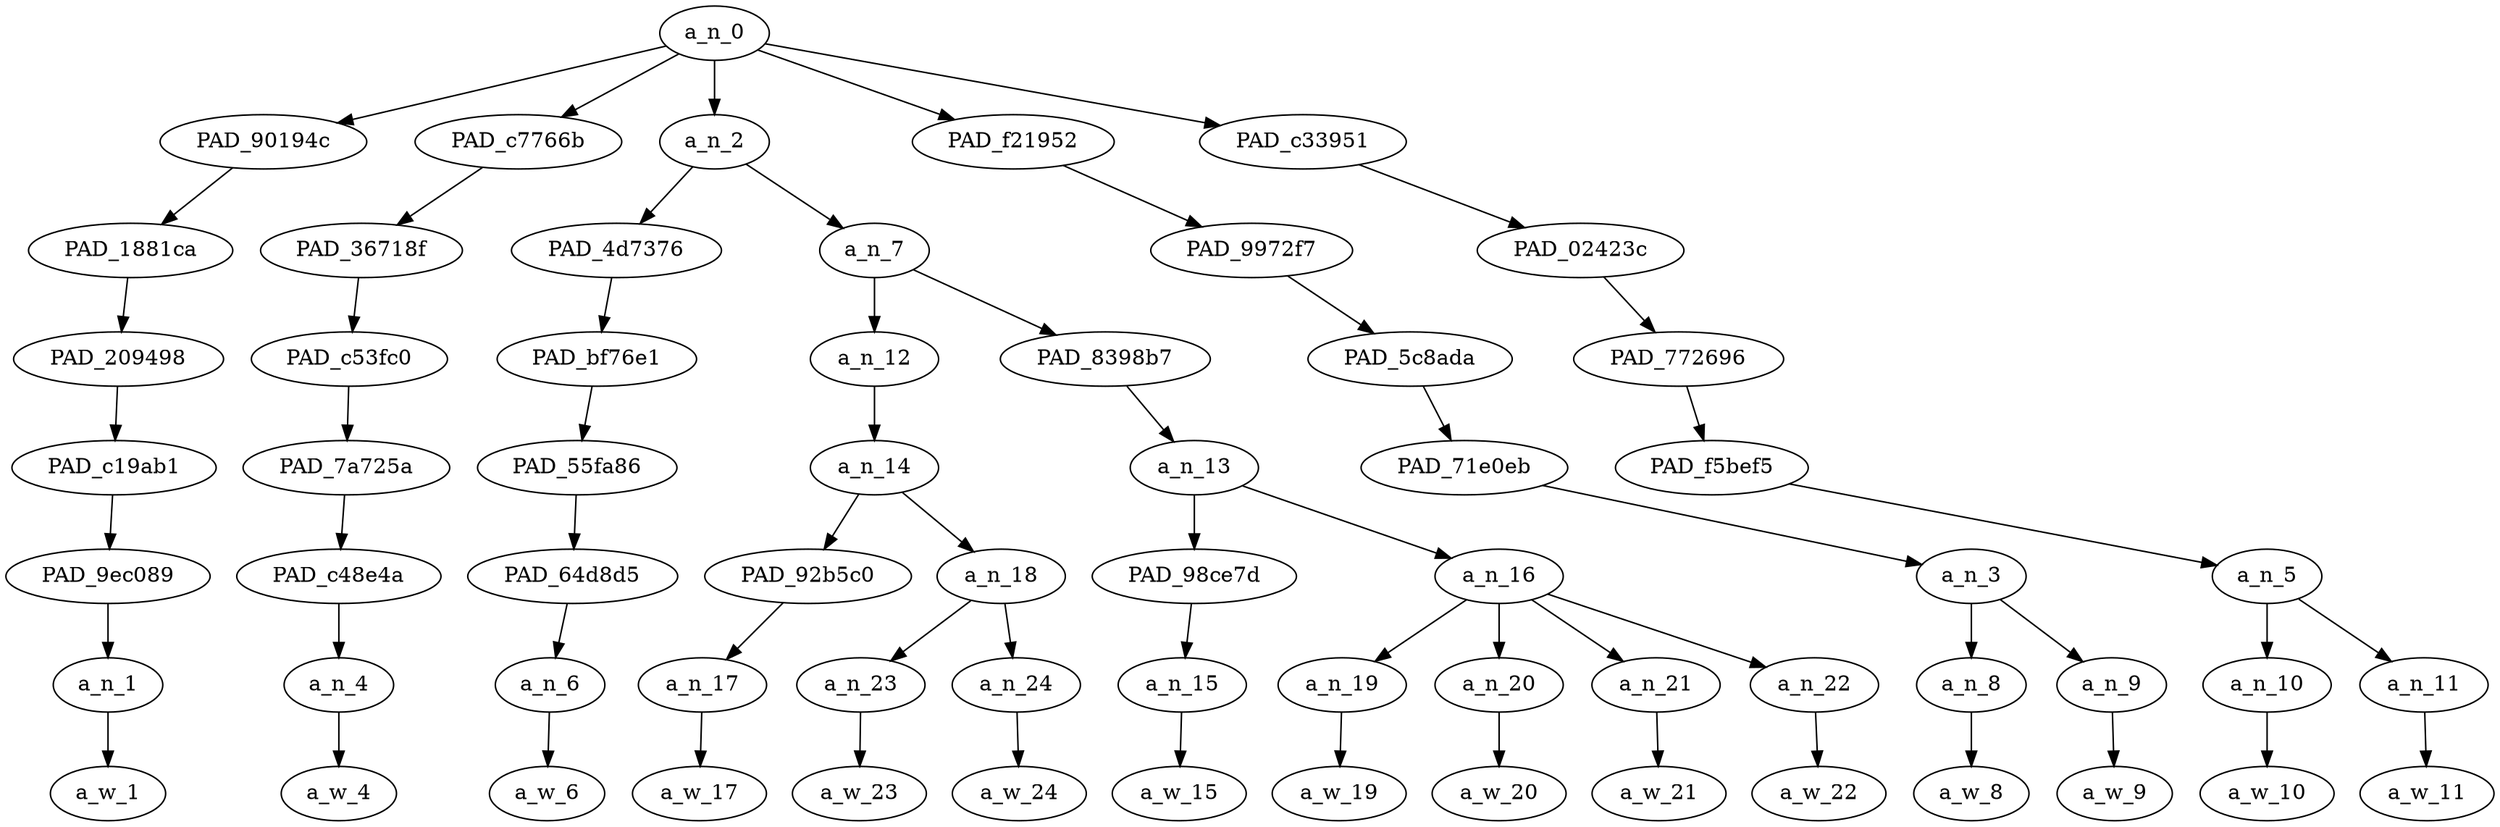 strict digraph "" {
	a_n_0	[div_dir=1,
		index=0,
		level=7,
		pos="7.75,7!",
		text_span="[0, 1, 2, 3, 4, 5, 6, 7, 8, 9, 10, 11, 12, 13, 14]",
		value=1.00000001];
	PAD_90194c	[div_dir=1,
		index=0,
		level=6,
		pos="0.0,6!",
		text_span="[0]",
		value=0.07838571];
	a_n_0 -> PAD_90194c;
	PAD_c7766b	[div_dir=1,
		index=3,
		level=6,
		pos="12.0,6!",
		text_span="[12]",
		value=0.05332176];
	a_n_0 -> PAD_c7766b;
	a_n_2	[div_dir=-1,
		index=1,
		level=6,
		pos="2.75,6!",
		text_span="[1, 2, 3, 4, 5, 6, 7, 8, 9]",
		value=0.57798940];
	a_n_0 -> a_n_2;
	PAD_f21952	[div_dir=1,
		index=2,
		level=6,
		pos="10.5,6!",
		text_span="[10, 11]",
		value=0.13777723];
	a_n_0 -> PAD_f21952;
	PAD_c33951	[div_dir=1,
		index=4,
		level=6,
		pos="13.5,6!",
		text_span="[13, 14]",
		value=0.15217309];
	a_n_0 -> PAD_c33951;
	PAD_1881ca	[div_dir=1,
		index=0,
		level=5,
		pos="0.0,5!",
		text_span="[0]",
		value=0.07838571];
	PAD_90194c -> PAD_1881ca;
	PAD_209498	[div_dir=1,
		index=0,
		level=4,
		pos="0.0,4!",
		text_span="[0]",
		value=0.07838571];
	PAD_1881ca -> PAD_209498;
	PAD_c19ab1	[div_dir=1,
		index=0,
		level=3,
		pos="0.0,3!",
		text_span="[0]",
		value=0.07838571];
	PAD_209498 -> PAD_c19ab1;
	PAD_9ec089	[div_dir=1,
		index=0,
		level=2,
		pos="0.0,2!",
		text_span="[0]",
		value=0.07838571];
	PAD_c19ab1 -> PAD_9ec089;
	a_n_1	[div_dir=1,
		index=0,
		level=1,
		pos="0.0,1!",
		text_span="[0]",
		value=0.07838571];
	PAD_9ec089 -> a_n_1;
	a_w_1	[div_dir=0,
		index=0,
		level=0,
		pos="0,0!",
		text_span="[0]",
		value=🖤];
	a_n_1 -> a_w_1;
	PAD_36718f	[div_dir=1,
		index=4,
		level=5,
		pos="12.0,5!",
		text_span="[12]",
		value=0.05332176];
	PAD_c7766b -> PAD_36718f;
	PAD_c53fc0	[div_dir=1,
		index=5,
		level=4,
		pos="12.0,4!",
		text_span="[12]",
		value=0.05332176];
	PAD_36718f -> PAD_c53fc0;
	PAD_7a725a	[div_dir=1,
		index=5,
		level=3,
		pos="12.0,3!",
		text_span="[12]",
		value=0.05332176];
	PAD_c53fc0 -> PAD_7a725a;
	PAD_c48e4a	[div_dir=1,
		index=7,
		level=2,
		pos="12.0,2!",
		text_span="[12]",
		value=0.05332176];
	PAD_7a725a -> PAD_c48e4a;
	a_n_4	[div_dir=1,
		index=12,
		level=1,
		pos="12.0,1!",
		text_span="[12]",
		value=0.05332176];
	PAD_c48e4a -> a_n_4;
	a_w_4	[div_dir=0,
		index=12,
		level=0,
		pos="12,0!",
		text_span="[12]",
		value=just];
	a_n_4 -> a_w_4;
	PAD_4d7376	[div_dir=-1,
		index=1,
		level=5,
		pos="1.0,5!",
		text_span="[1]",
		value=0.08497891];
	a_n_2 -> PAD_4d7376;
	a_n_7	[div_dir=-1,
		index=2,
		level=5,
		pos="4.5,5!",
		text_span="[2, 3, 4, 5, 6, 7, 8, 9]",
		value=0.49289742];
	a_n_2 -> a_n_7;
	PAD_bf76e1	[div_dir=-1,
		index=1,
		level=4,
		pos="1.0,4!",
		text_span="[1]",
		value=0.08497891];
	PAD_4d7376 -> PAD_bf76e1;
	PAD_55fa86	[div_dir=-1,
		index=1,
		level=3,
		pos="1.0,3!",
		text_span="[1]",
		value=0.08497891];
	PAD_bf76e1 -> PAD_55fa86;
	PAD_64d8d5	[div_dir=-1,
		index=1,
		level=2,
		pos="1.0,2!",
		text_span="[1]",
		value=0.08497891];
	PAD_55fa86 -> PAD_64d8d5;
	a_n_6	[div_dir=-1,
		index=1,
		level=1,
		pos="1.0,1!",
		text_span="[1]",
		value=0.08497891];
	PAD_64d8d5 -> a_n_6;
	a_w_6	[div_dir=0,
		index=1,
		level=0,
		pos="1,0!",
		text_span="[1]",
		value=whoever];
	a_n_6 -> a_w_6;
	a_n_12	[div_dir=1,
		index=2,
		level=4,
		pos="2.75,4!",
		text_span="[2, 3, 4]",
		value=0.20696727];
	a_n_7 -> a_n_12;
	PAD_8398b7	[div_dir=-1,
		index=3,
		level=4,
		pos="6.25,4!",
		text_span="[5, 6, 7, 8, 9]",
		value=0.28592319];
	a_n_7 -> PAD_8398b7;
	a_n_14	[div_dir=1,
		index=2,
		level=3,
		pos="2.75,3!",
		text_span="[2, 3, 4]",
		value=0.20682159];
	a_n_12 -> a_n_14;
	PAD_92b5c0	[div_dir=1,
		index=2,
		level=2,
		pos="2.0,2!",
		text_span="[2]",
		value=0.07113477];
	a_n_14 -> PAD_92b5c0;
	a_n_18	[div_dir=1,
		index=3,
		level=2,
		pos="3.5,2!",
		text_span="[3, 4]",
		value=0.13554114];
	a_n_14 -> a_n_18;
	a_n_17	[div_dir=1,
		index=2,
		level=1,
		pos="2.0,1!",
		text_span="[2]",
		value=0.07113477];
	PAD_92b5c0 -> a_n_17;
	a_w_17	[div_dir=0,
		index=2,
		level=0,
		pos="2,0!",
		text_span="[2]",
		value=lectures];
	a_n_17 -> a_w_17;
	a_n_23	[div_dir=1,
		index=3,
		level=1,
		pos="3.0,1!",
		text_span="[3]",
		value=0.06627699];
	a_n_18 -> a_n_23;
	a_n_24	[div_dir=1,
		index=4,
		level=1,
		pos="4.0,1!",
		text_span="[4]",
		value=0.06909383];
	a_n_18 -> a_n_24;
	a_w_23	[div_dir=0,
		index=3,
		level=0,
		pos="3,0!",
		text_span="[3]",
		value=criminal];
	a_n_23 -> a_w_23;
	a_w_24	[div_dir=0,
		index=4,
		level=0,
		pos="4,0!",
		text_span="[4]",
		value=procedure];
	a_n_24 -> a_w_24;
	a_n_13	[div_dir=-1,
		index=3,
		level=3,
		pos="6.25,3!",
		text_span="[5, 6, 7, 8, 9]",
		value=0.28592319];
	PAD_8398b7 -> a_n_13;
	PAD_98ce7d	[div_dir=-1,
		index=4,
		level=2,
		pos="5.0,2!",
		text_span="[5]",
		value=0.07924207];
	a_n_13 -> PAD_98ce7d;
	a_n_16	[div_dir=1,
		index=5,
		level=2,
		pos="7.5,2!",
		text_span="[6, 7, 8, 9]",
		value=0.20656456];
	a_n_13 -> a_n_16;
	a_n_15	[div_dir=-1,
		index=5,
		level=1,
		pos="5.0,1!",
		text_span="[5]",
		value=0.07924207];
	PAD_98ce7d -> a_n_15;
	a_w_15	[div_dir=0,
		index=5,
		level=0,
		pos="5,0!",
		text_span="[5]",
		value=deserves];
	a_n_15 -> a_w_15;
	a_n_19	[div_dir=-1,
		index=6,
		level=1,
		pos="6.0,1!",
		text_span="[6]",
		value=0.06172654];
	a_n_16 -> a_n_19;
	a_n_20	[div_dir=-1,
		index=7,
		level=1,
		pos="7.0,1!",
		text_span="[7]",
		value=0.03546190];
	a_n_16 -> a_n_20;
	a_n_21	[div_dir=1,
		index=8,
		level=1,
		pos="8.0,1!",
		text_span="[8]",
		value=0.04536423];
	a_n_16 -> a_n_21;
	a_n_22	[div_dir=-1,
		index=9,
		level=1,
		pos="9.0,1!",
		text_span="[9]",
		value=0.06395650];
	a_n_16 -> a_n_22;
	a_w_19	[div_dir=0,
		index=6,
		level=0,
		pos="6,0!",
		text_span="[6]",
		value=happiness];
	a_n_19 -> a_w_19;
	a_w_20	[div_dir=0,
		index=7,
		level=0,
		pos="7,0!",
		text_span="[7]",
		value=life];
	a_n_20 -> a_w_20;
	a_w_21	[div_dir=0,
		index=8,
		level=0,
		pos="8,0!",
		text_span="[8]",
		value=and];
	a_n_21 -> a_w_21;
	a_w_22	[div_dir=0,
		index=9,
		level=0,
		pos="9,0!",
		text_span="[9]",
		value=wealth];
	a_n_22 -> a_w_22;
	PAD_9972f7	[div_dir=1,
		index=3,
		level=5,
		pos="10.5,5!",
		text_span="[10, 11]",
		value=0.13777723];
	PAD_f21952 -> PAD_9972f7;
	PAD_5c8ada	[div_dir=1,
		index=4,
		level=4,
		pos="10.5,4!",
		text_span="[10, 11]",
		value=0.13777723];
	PAD_9972f7 -> PAD_5c8ada;
	PAD_71e0eb	[div_dir=1,
		index=4,
		level=3,
		pos="10.5,3!",
		text_span="[10, 11]",
		value=0.13777723];
	PAD_5c8ada -> PAD_71e0eb;
	a_n_3	[div_dir=1,
		index=6,
		level=2,
		pos="10.5,2!",
		text_span="[10, 11]",
		value=0.13777723];
	PAD_71e0eb -> a_n_3;
	a_n_8	[div_dir=1,
		index=10,
		level=1,
		pos="10.0,1!",
		text_span="[10]",
		value=0.06108956];
	a_n_3 -> a_n_8;
	a_n_9	[div_dir=1,
		index=11,
		level=1,
		pos="11.0,1!",
		text_span="[11]",
		value=0.07634525];
	a_n_3 -> a_n_9;
	a_w_8	[div_dir=0,
		index=10,
		level=0,
		pos="10,0!",
		text_span="[10]",
		value=my];
	a_n_8 -> a_w_8;
	a_w_9	[div_dir=0,
		index=11,
		level=0,
		pos="11,0!",
		text_span="[11]",
		value=week];
	a_n_9 -> a_w_9;
	PAD_02423c	[div_dir=1,
		index=5,
		level=5,
		pos="13.5,5!",
		text_span="[13, 14]",
		value=0.15217309];
	PAD_c33951 -> PAD_02423c;
	PAD_772696	[div_dir=1,
		index=6,
		level=4,
		pos="13.5,4!",
		text_span="[13, 14]",
		value=0.15217309];
	PAD_02423c -> PAD_772696;
	PAD_f5bef5	[div_dir=1,
		index=6,
		level=3,
		pos="13.5,3!",
		text_span="[13, 14]",
		value=0.15217309];
	PAD_772696 -> PAD_f5bef5;
	a_n_5	[div_dir=1,
		index=8,
		level=2,
		pos="13.5,2!",
		text_span="[13, 14]",
		value=0.15217309];
	PAD_f5bef5 -> a_n_5;
	a_n_10	[div_dir=1,
		index=13,
		level=1,
		pos="13.0,1!",
		text_span="[13]",
		value=0.07684747];
	a_n_5 -> a_n_10;
	a_n_11	[div_dir=1,
		index=14,
		level=1,
		pos="14.0,1!",
		text_span="[14]",
		value=0.07490442];
	a_n_5 -> a_n_11;
	a_w_10	[div_dir=0,
		index=13,
		level=0,
		pos="13,0!",
		text_span="[13]",
		value=became];
	a_n_10 -> a_w_10;
	a_w_11	[div_dir=0,
		index=14,
		level=0,
		pos="14,0!",
		text_span="[14]",
		value=great];
	a_n_11 -> a_w_11;
}
